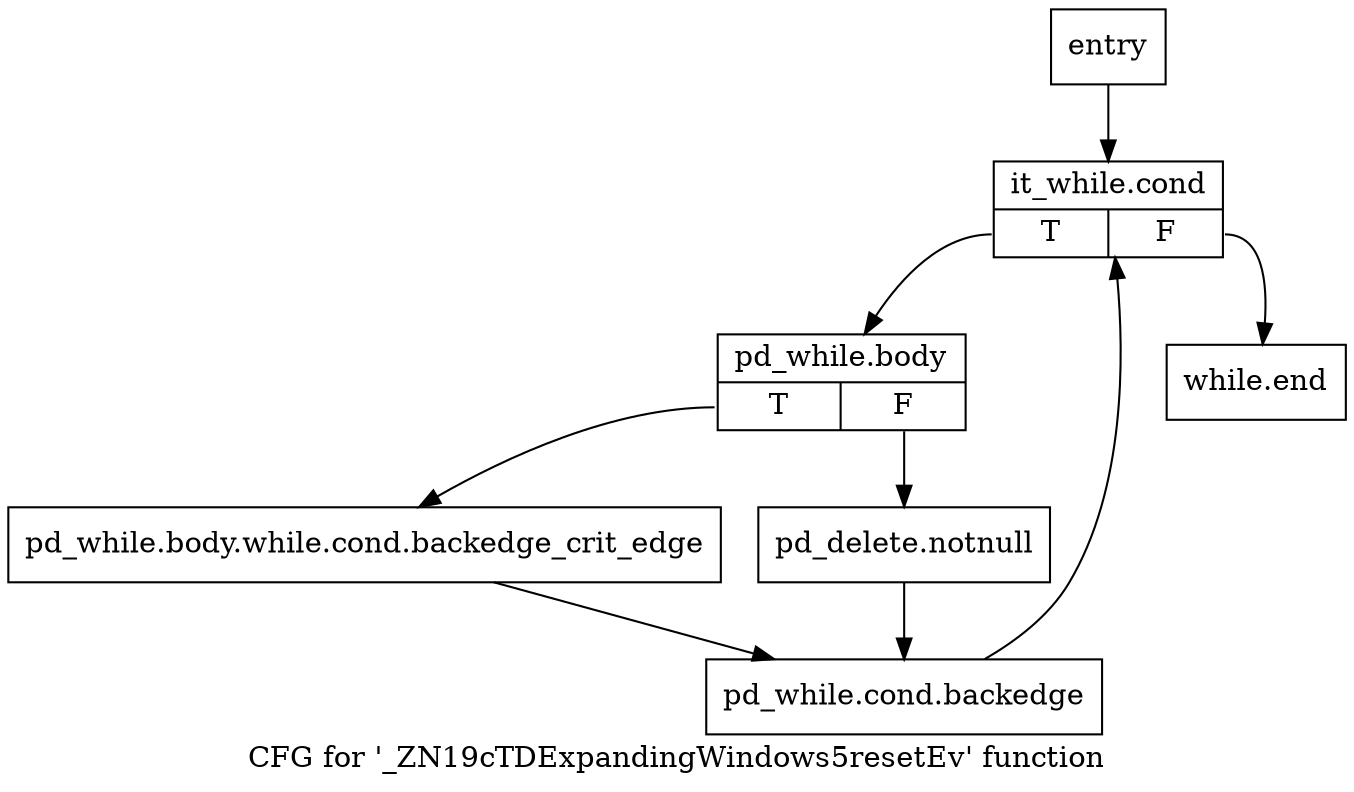 digraph "CFG for '_ZN19cTDExpandingWindows5resetEv' function" {
	label="CFG for '_ZN19cTDExpandingWindows5resetEv' function";

	Node0x1f07a80 [shape=record,label="{entry}"];
	Node0x1f07a80 -> Node0x1f07ad0;
	Node0x1f07ad0 [shape=record,label="{it_while.cond|{<s0>T|<s1>F}}"];
	Node0x1f07ad0:s0 -> Node0x1f07b20;
	Node0x1f07ad0:s1 -> Node0x1f07c60;
	Node0x1f07b20 [shape=record,label="{pd_while.body|{<s0>T|<s1>F}}"];
	Node0x1f07b20:s0 -> Node0x1f07b70;
	Node0x1f07b20:s1 -> Node0x1f07bc0;
	Node0x1f07b70 [shape=record,label="{pd_while.body.while.cond.backedge_crit_edge}"];
	Node0x1f07b70 -> Node0x1f07c10;
	Node0x1f07bc0 [shape=record,label="{pd_delete.notnull}"];
	Node0x1f07bc0 -> Node0x1f07c10;
	Node0x1f07c10 [shape=record,label="{pd_while.cond.backedge}"];
	Node0x1f07c10 -> Node0x1f07ad0;
	Node0x1f07c60 [shape=record,label="{while.end}"];
}
